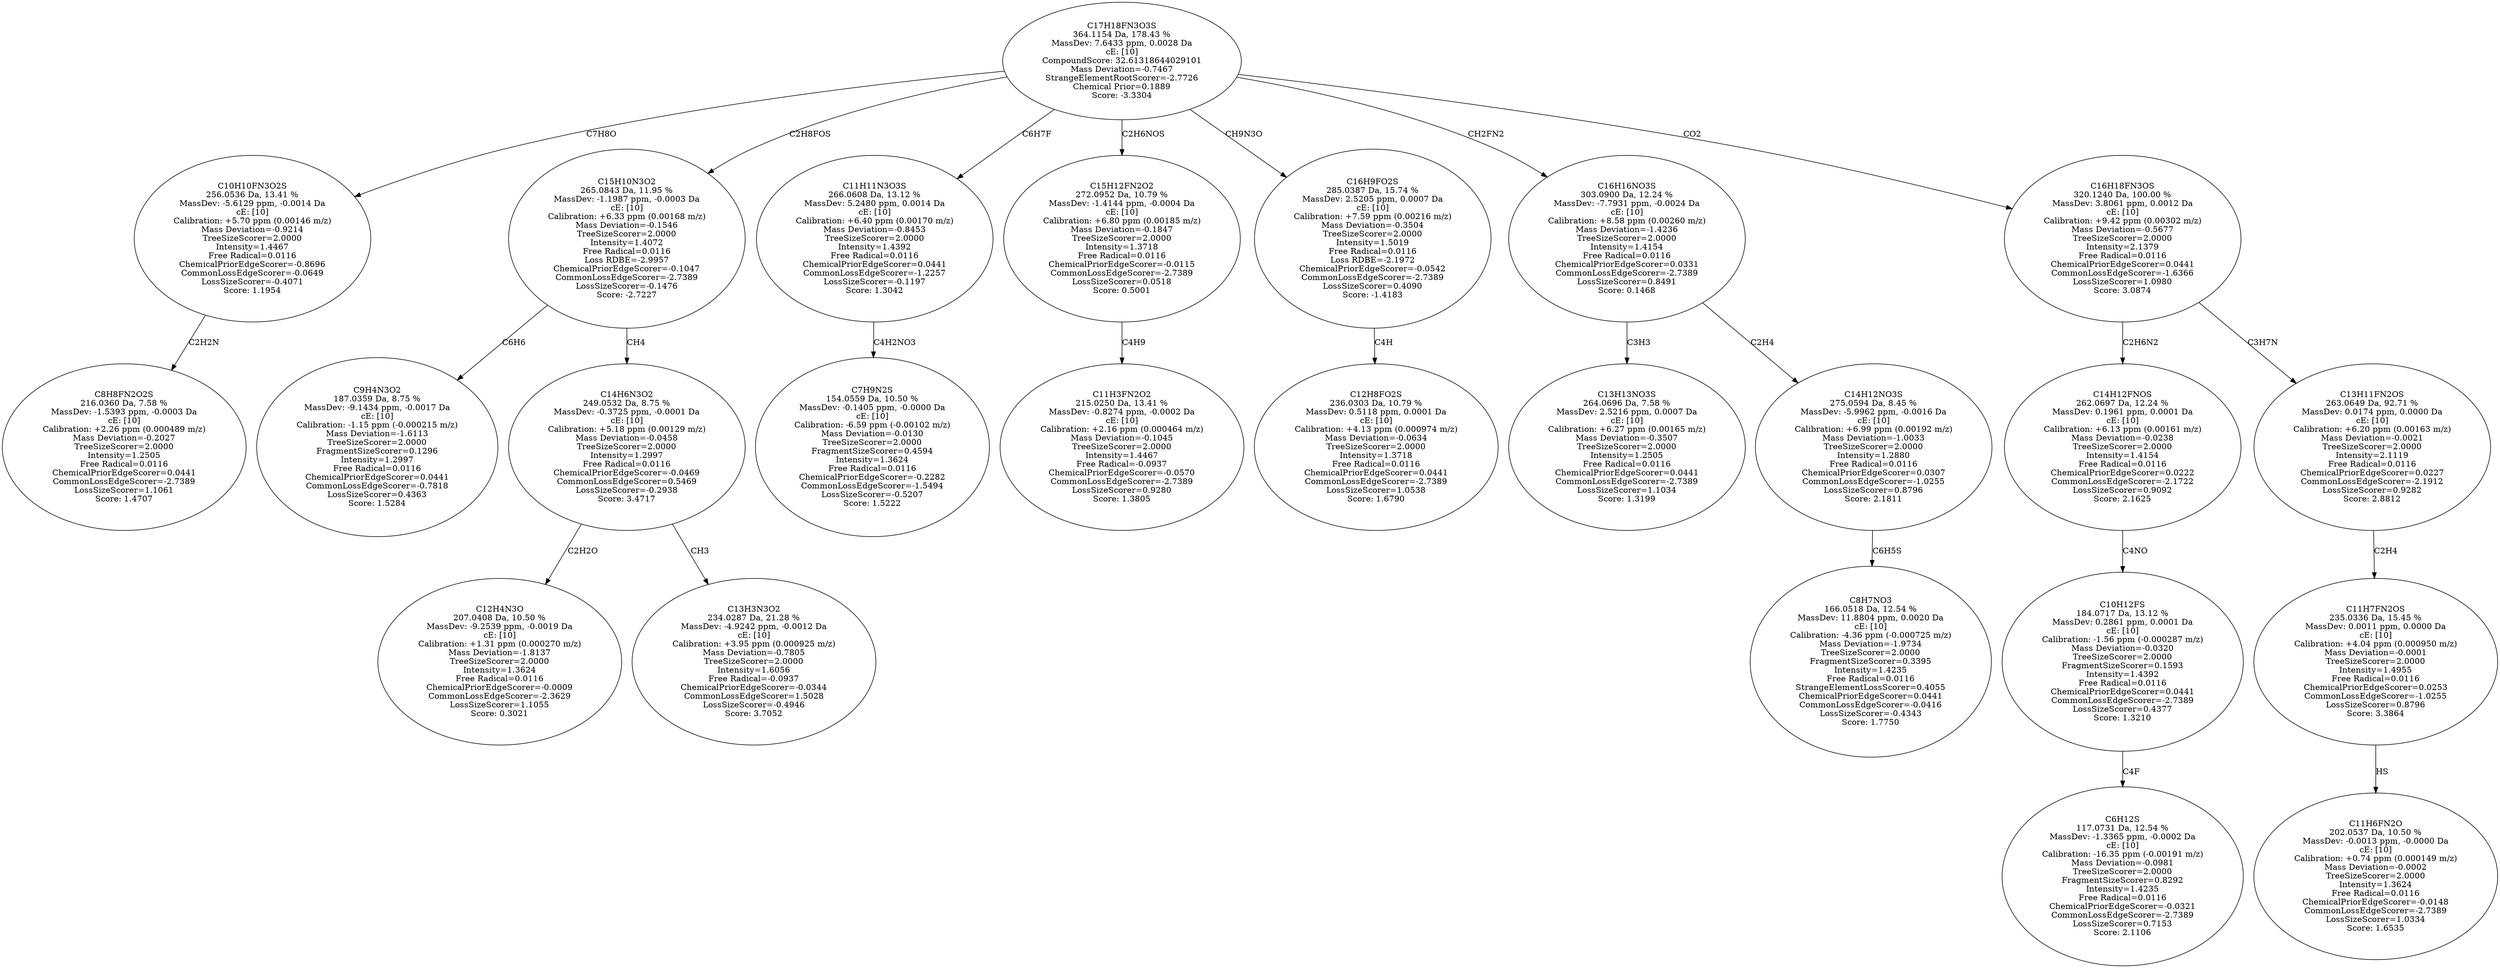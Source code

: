 strict digraph {
v1 [label="C8H8FN2O2S\n216.0360 Da, 7.58 %\nMassDev: -1.5393 ppm, -0.0003 Da\ncE: [10]\nCalibration: +2.26 ppm (0.000489 m/z)\nMass Deviation=-0.2027\nTreeSizeScorer=2.0000\nIntensity=1.2505\nFree Radical=0.0116\nChemicalPriorEdgeScorer=0.0441\nCommonLossEdgeScorer=-2.7389\nLossSizeScorer=1.1061\nScore: 1.4707"];
v2 [label="C10H10FN3O2S\n256.0536 Da, 13.41 %\nMassDev: -5.6129 ppm, -0.0014 Da\ncE: [10]\nCalibration: +5.70 ppm (0.00146 m/z)\nMass Deviation=-0.9214\nTreeSizeScorer=2.0000\nIntensity=1.4467\nFree Radical=0.0116\nChemicalPriorEdgeScorer=-0.8696\nCommonLossEdgeScorer=-0.0649\nLossSizeScorer=-0.4071\nScore: 1.1954"];
v3 [label="C9H4N3O2\n187.0359 Da, 8.75 %\nMassDev: -9.1434 ppm, -0.0017 Da\ncE: [10]\nCalibration: -1.15 ppm (-0.000215 m/z)\nMass Deviation=-1.6113\nTreeSizeScorer=2.0000\nFragmentSizeScorer=0.1296\nIntensity=1.2997\nFree Radical=0.0116\nChemicalPriorEdgeScorer=0.0441\nCommonLossEdgeScorer=-0.7818\nLossSizeScorer=0.4363\nScore: 1.5284"];
v4 [label="C12H4N3O\n207.0408 Da, 10.50 %\nMassDev: -9.2539 ppm, -0.0019 Da\ncE: [10]\nCalibration: +1.31 ppm (0.000270 m/z)\nMass Deviation=-1.8137\nTreeSizeScorer=2.0000\nIntensity=1.3624\nFree Radical=0.0116\nChemicalPriorEdgeScorer=-0.0009\nCommonLossEdgeScorer=-2.3629\nLossSizeScorer=1.1055\nScore: 0.3021"];
v5 [label="C13H3N3O2\n234.0287 Da, 21.28 %\nMassDev: -4.9242 ppm, -0.0012 Da\ncE: [10]\nCalibration: +3.95 ppm (0.000925 m/z)\nMass Deviation=-0.7805\nTreeSizeScorer=2.0000\nIntensity=1.6056\nFree Radical=-0.0937\nChemicalPriorEdgeScorer=-0.0344\nCommonLossEdgeScorer=1.5028\nLossSizeScorer=-0.4946\nScore: 3.7052"];
v6 [label="C14H6N3O2\n249.0532 Da, 8.75 %\nMassDev: -0.3725 ppm, -0.0001 Da\ncE: [10]\nCalibration: +5.18 ppm (0.00129 m/z)\nMass Deviation=-0.0458\nTreeSizeScorer=2.0000\nIntensity=1.2997\nFree Radical=0.0116\nChemicalPriorEdgeScorer=-0.0469\nCommonLossEdgeScorer=0.5469\nLossSizeScorer=-0.2938\nScore: 3.4717"];
v7 [label="C15H10N3O2\n265.0843 Da, 11.95 %\nMassDev: -1.1987 ppm, -0.0003 Da\ncE: [10]\nCalibration: +6.33 ppm (0.00168 m/z)\nMass Deviation=-0.1546\nTreeSizeScorer=2.0000\nIntensity=1.4072\nFree Radical=0.0116\nLoss RDBE=-2.9957\nChemicalPriorEdgeScorer=-0.1047\nCommonLossEdgeScorer=-2.7389\nLossSizeScorer=-0.1476\nScore: -2.7227"];
v8 [label="C7H9N2S\n154.0559 Da, 10.50 %\nMassDev: -0.1405 ppm, -0.0000 Da\ncE: [10]\nCalibration: -6.59 ppm (-0.00102 m/z)\nMass Deviation=-0.0130\nTreeSizeScorer=2.0000\nFragmentSizeScorer=0.4594\nIntensity=1.3624\nFree Radical=0.0116\nChemicalPriorEdgeScorer=-0.2282\nCommonLossEdgeScorer=-1.5494\nLossSizeScorer=-0.5207\nScore: 1.5222"];
v9 [label="C11H11N3O3S\n266.0608 Da, 13.12 %\nMassDev: 5.2480 ppm, 0.0014 Da\ncE: [10]\nCalibration: +6.40 ppm (0.00170 m/z)\nMass Deviation=-0.8453\nTreeSizeScorer=2.0000\nIntensity=1.4392\nFree Radical=0.0116\nChemicalPriorEdgeScorer=0.0441\nCommonLossEdgeScorer=-1.2257\nLossSizeScorer=-0.1197\nScore: 1.3042"];
v10 [label="C11H3FN2O2\n215.0250 Da, 13.41 %\nMassDev: -0.8274 ppm, -0.0002 Da\ncE: [10]\nCalibration: +2.16 ppm (0.000464 m/z)\nMass Deviation=-0.1045\nTreeSizeScorer=2.0000\nIntensity=1.4467\nFree Radical=-0.0937\nChemicalPriorEdgeScorer=-0.0570\nCommonLossEdgeScorer=-2.7389\nLossSizeScorer=0.9280\nScore: 1.3805"];
v11 [label="C15H12FN2O2\n272.0952 Da, 10.79 %\nMassDev: -1.4144 ppm, -0.0004 Da\ncE: [10]\nCalibration: +6.80 ppm (0.00185 m/z)\nMass Deviation=-0.1847\nTreeSizeScorer=2.0000\nIntensity=1.3718\nFree Radical=0.0116\nChemicalPriorEdgeScorer=-0.0115\nCommonLossEdgeScorer=-2.7389\nLossSizeScorer=0.0518\nScore: 0.5001"];
v12 [label="C12H8FO2S\n236.0303 Da, 10.79 %\nMassDev: 0.5118 ppm, 0.0001 Da\ncE: [10]\nCalibration: +4.13 ppm (0.000974 m/z)\nMass Deviation=-0.0634\nTreeSizeScorer=2.0000\nIntensity=1.3718\nFree Radical=0.0116\nChemicalPriorEdgeScorer=0.0441\nCommonLossEdgeScorer=-2.7389\nLossSizeScorer=1.0538\nScore: 1.6790"];
v13 [label="C16H9FO2S\n285.0387 Da, 15.74 %\nMassDev: 2.5205 ppm, 0.0007 Da\ncE: [10]\nCalibration: +7.59 ppm (0.00216 m/z)\nMass Deviation=-0.3504\nTreeSizeScorer=2.0000\nIntensity=1.5019\nFree Radical=0.0116\nLoss RDBE=-2.1972\nChemicalPriorEdgeScorer=-0.0542\nCommonLossEdgeScorer=-2.7389\nLossSizeScorer=0.4090\nScore: -1.4183"];
v14 [label="C13H13NO3S\n264.0696 Da, 7.58 %\nMassDev: 2.5216 ppm, 0.0007 Da\ncE: [10]\nCalibration: +6.27 ppm (0.00165 m/z)\nMass Deviation=-0.3507\nTreeSizeScorer=2.0000\nIntensity=1.2505\nFree Radical=0.0116\nChemicalPriorEdgeScorer=0.0441\nCommonLossEdgeScorer=-2.7389\nLossSizeScorer=1.1034\nScore: 1.3199"];
v15 [label="C8H7NO3\n166.0518 Da, 12.54 %\nMassDev: 11.8804 ppm, 0.0020 Da\ncE: [10]\nCalibration: -4.36 ppm (-0.000725 m/z)\nMass Deviation=-1.9734\nTreeSizeScorer=2.0000\nFragmentSizeScorer=0.3395\nIntensity=1.4235\nFree Radical=0.0116\nStrangeElementLossScorer=0.4055\nChemicalPriorEdgeScorer=0.0441\nCommonLossEdgeScorer=-0.0416\nLossSizeScorer=-0.4343\nScore: 1.7750"];
v16 [label="C14H12NO3S\n275.0594 Da, 8.45 %\nMassDev: -5.9962 ppm, -0.0016 Da\ncE: [10]\nCalibration: +6.99 ppm (0.00192 m/z)\nMass Deviation=-1.0033\nTreeSizeScorer=2.0000\nIntensity=1.2880\nFree Radical=0.0116\nChemicalPriorEdgeScorer=0.0307\nCommonLossEdgeScorer=-1.0255\nLossSizeScorer=0.8796\nScore: 2.1811"];
v17 [label="C16H16NO3S\n303.0900 Da, 12.24 %\nMassDev: -7.7931 ppm, -0.0024 Da\ncE: [10]\nCalibration: +8.58 ppm (0.00260 m/z)\nMass Deviation=-1.4236\nTreeSizeScorer=2.0000\nIntensity=1.4154\nFree Radical=0.0116\nChemicalPriorEdgeScorer=0.0331\nCommonLossEdgeScorer=-2.7389\nLossSizeScorer=0.8491\nScore: 0.1468"];
v18 [label="C6H12S\n117.0731 Da, 12.54 %\nMassDev: -1.3365 ppm, -0.0002 Da\ncE: [10]\nCalibration: -16.35 ppm (-0.00191 m/z)\nMass Deviation=-0.0981\nTreeSizeScorer=2.0000\nFragmentSizeScorer=0.8292\nIntensity=1.4235\nFree Radical=0.0116\nChemicalPriorEdgeScorer=-0.0321\nCommonLossEdgeScorer=-2.7389\nLossSizeScorer=0.7153\nScore: 2.1106"];
v19 [label="C10H12FS\n184.0717 Da, 13.12 %\nMassDev: 0.2861 ppm, 0.0001 Da\ncE: [10]\nCalibration: -1.56 ppm (-0.000287 m/z)\nMass Deviation=-0.0320\nTreeSizeScorer=2.0000\nFragmentSizeScorer=0.1593\nIntensity=1.4392\nFree Radical=0.0116\nChemicalPriorEdgeScorer=0.0441\nCommonLossEdgeScorer=-2.7389\nLossSizeScorer=0.4377\nScore: 1.3210"];
v20 [label="C14H12FNOS\n262.0697 Da, 12.24 %\nMassDev: 0.1961 ppm, 0.0001 Da\ncE: [10]\nCalibration: +6.13 ppm (0.00161 m/z)\nMass Deviation=-0.0238\nTreeSizeScorer=2.0000\nIntensity=1.4154\nFree Radical=0.0116\nChemicalPriorEdgeScorer=0.0222\nCommonLossEdgeScorer=-2.1722\nLossSizeScorer=0.9092\nScore: 2.1625"];
v21 [label="C11H6FN2O\n202.0537 Da, 10.50 %\nMassDev: -0.0013 ppm, -0.0000 Da\ncE: [10]\nCalibration: +0.74 ppm (0.000149 m/z)\nMass Deviation=-0.0002\nTreeSizeScorer=2.0000\nIntensity=1.3624\nFree Radical=0.0116\nChemicalPriorEdgeScorer=-0.0148\nCommonLossEdgeScorer=-2.7389\nLossSizeScorer=1.0334\nScore: 1.6535"];
v22 [label="C11H7FN2OS\n235.0336 Da, 15.45 %\nMassDev: 0.0011 ppm, 0.0000 Da\ncE: [10]\nCalibration: +4.04 ppm (0.000950 m/z)\nMass Deviation=-0.0001\nTreeSizeScorer=2.0000\nIntensity=1.4955\nFree Radical=0.0116\nChemicalPriorEdgeScorer=0.0253\nCommonLossEdgeScorer=-1.0255\nLossSizeScorer=0.8796\nScore: 3.3864"];
v23 [label="C13H11FN2OS\n263.0649 Da, 92.71 %\nMassDev: 0.0174 ppm, 0.0000 Da\ncE: [10]\nCalibration: +6.20 ppm (0.00163 m/z)\nMass Deviation=-0.0021\nTreeSizeScorer=2.0000\nIntensity=2.1119\nFree Radical=0.0116\nChemicalPriorEdgeScorer=0.0227\nCommonLossEdgeScorer=-2.1912\nLossSizeScorer=0.9282\nScore: 2.8812"];
v24 [label="C16H18FN3OS\n320.1240 Da, 100.00 %\nMassDev: 3.8061 ppm, 0.0012 Da\ncE: [10]\nCalibration: +9.42 ppm (0.00302 m/z)\nMass Deviation=-0.5677\nTreeSizeScorer=2.0000\nIntensity=2.1379\nFree Radical=0.0116\nChemicalPriorEdgeScorer=0.0441\nCommonLossEdgeScorer=-1.6366\nLossSizeScorer=1.0980\nScore: 3.0874"];
v25 [label="C17H18FN3O3S\n364.1154 Da, 178.43 %\nMassDev: 7.6433 ppm, 0.0028 Da\ncE: [10]\nCompoundScore: 32.61318644029101\nMass Deviation=-0.7467\nStrangeElementRootScorer=-2.7726\nChemical Prior=0.1889\nScore: -3.3304"];
v2 -> v1 [label="C2H2N"];
v25 -> v2 [label="C7H8O"];
v7 -> v3 [label="C6H6"];
v6 -> v4 [label="C2H2O"];
v6 -> v5 [label="CH3"];
v7 -> v6 [label="CH4"];
v25 -> v7 [label="C2H8FOS"];
v9 -> v8 [label="C4H2NO3"];
v25 -> v9 [label="C6H7F"];
v11 -> v10 [label="C4H9"];
v25 -> v11 [label="C2H6NOS"];
v13 -> v12 [label="C4H"];
v25 -> v13 [label="CH9N3O"];
v17 -> v14 [label="C3H3"];
v16 -> v15 [label="C6H5S"];
v17 -> v16 [label="C2H4"];
v25 -> v17 [label="CH2FN2"];
v19 -> v18 [label="C4F"];
v20 -> v19 [label="C4NO"];
v24 -> v20 [label="C2H6N2"];
v22 -> v21 [label="HS"];
v23 -> v22 [label="C2H4"];
v24 -> v23 [label="C3H7N"];
v25 -> v24 [label="CO2"];
}